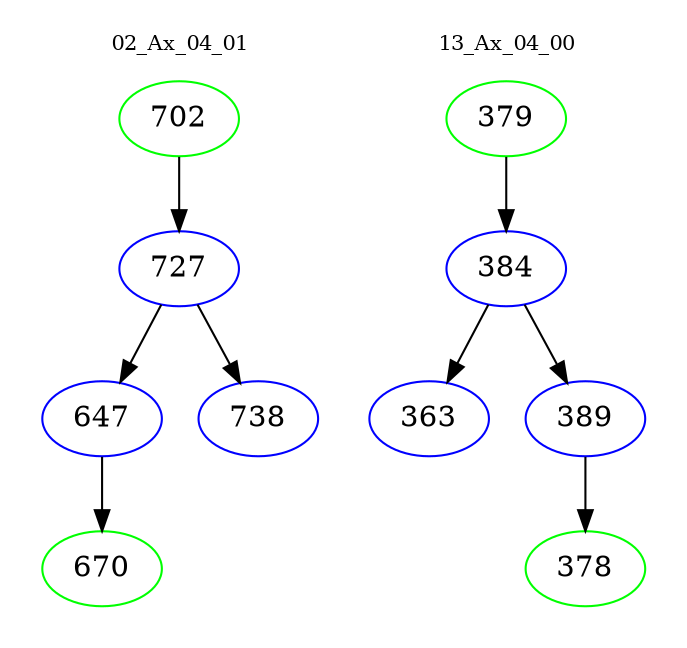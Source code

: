 digraph{
subgraph cluster_0 {
color = white
label = "02_Ax_04_01";
fontsize=10;
T0_702 [label="702", color="green"]
T0_702 -> T0_727 [color="black"]
T0_727 [label="727", color="blue"]
T0_727 -> T0_647 [color="black"]
T0_647 [label="647", color="blue"]
T0_647 -> T0_670 [color="black"]
T0_670 [label="670", color="green"]
T0_727 -> T0_738 [color="black"]
T0_738 [label="738", color="blue"]
}
subgraph cluster_1 {
color = white
label = "13_Ax_04_00";
fontsize=10;
T1_379 [label="379", color="green"]
T1_379 -> T1_384 [color="black"]
T1_384 [label="384", color="blue"]
T1_384 -> T1_363 [color="black"]
T1_363 [label="363", color="blue"]
T1_384 -> T1_389 [color="black"]
T1_389 [label="389", color="blue"]
T1_389 -> T1_378 [color="black"]
T1_378 [label="378", color="green"]
}
}
